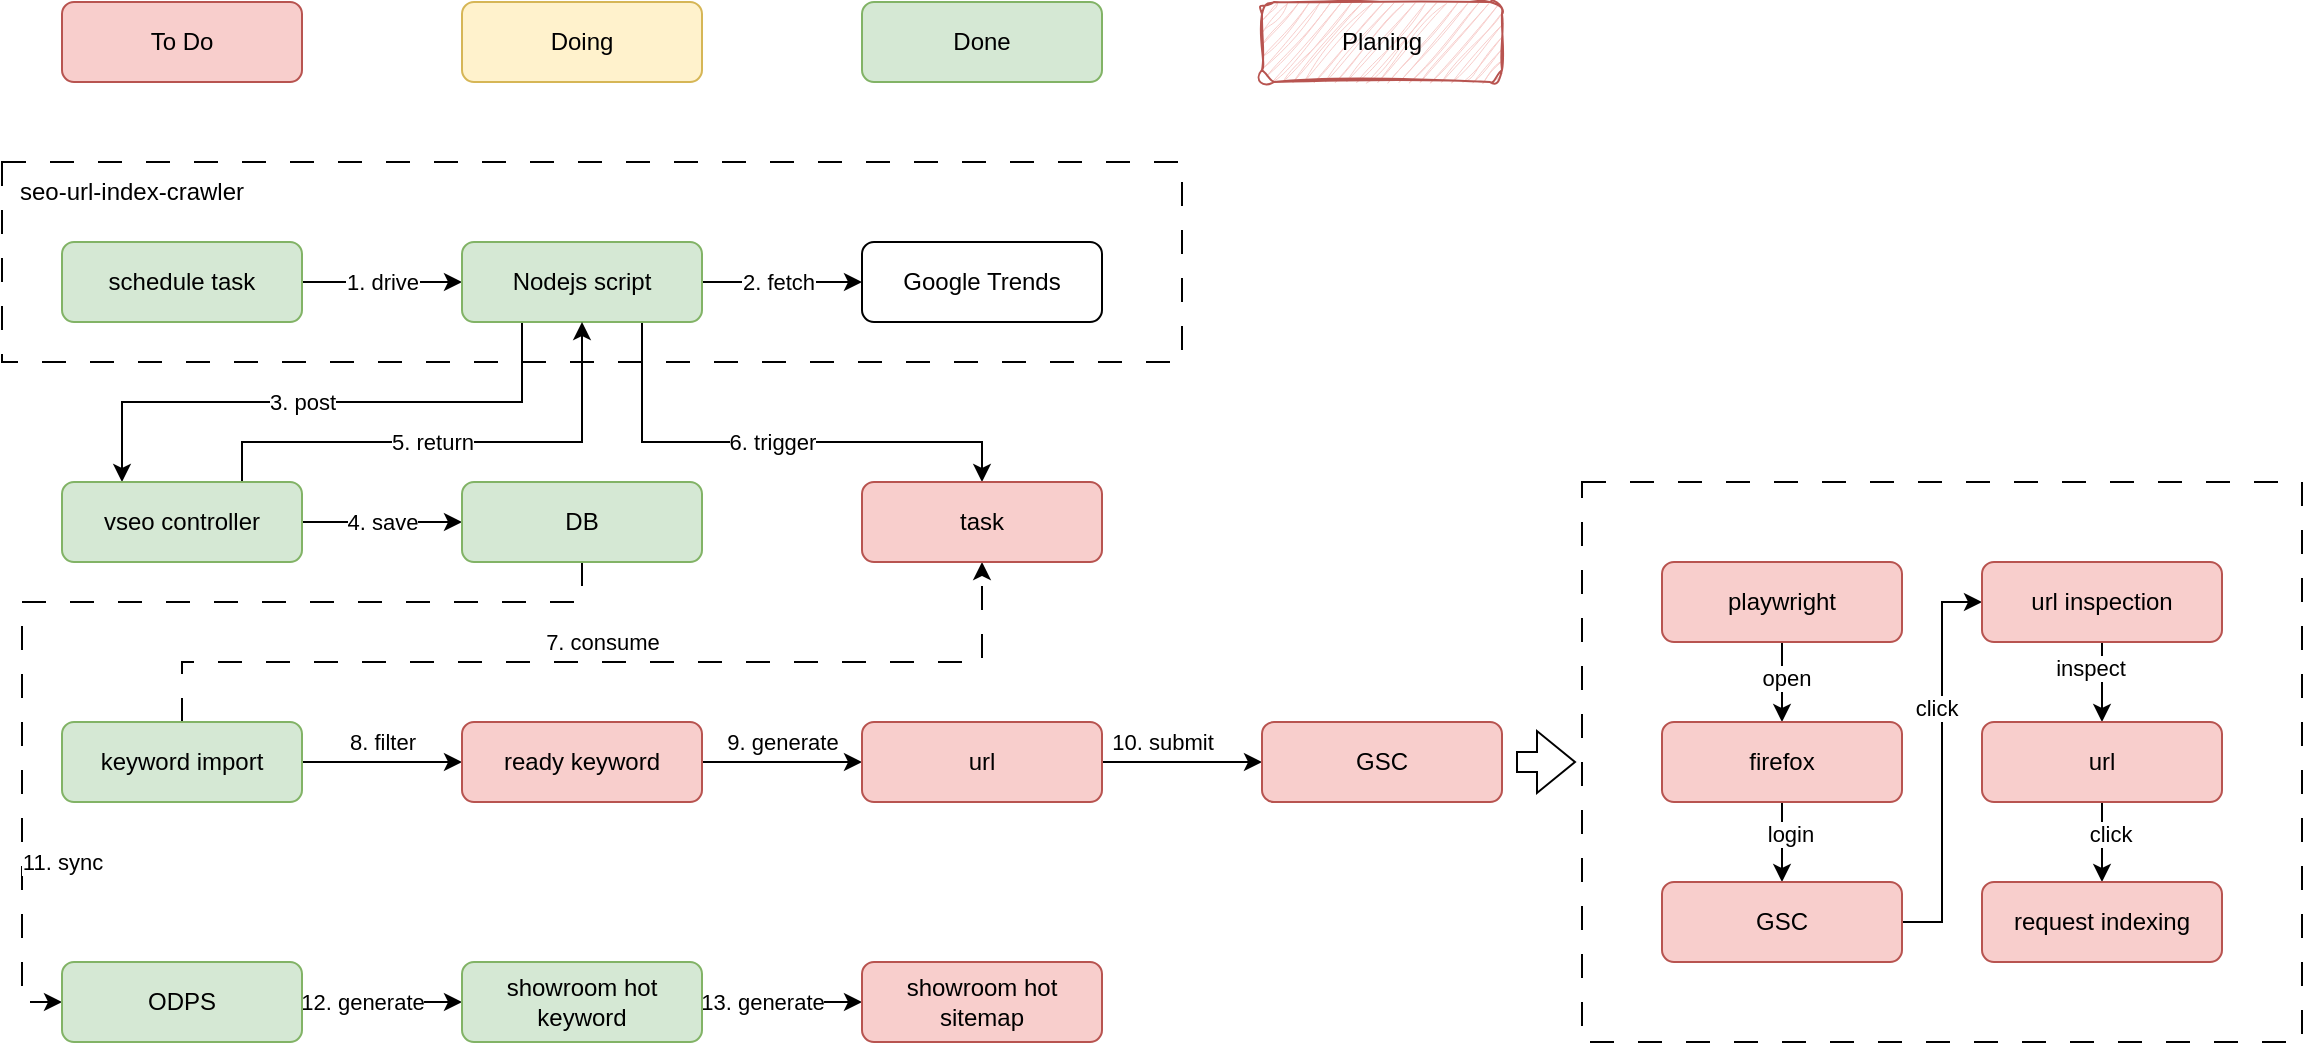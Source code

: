 <mxfile version="25.0.3">
  <diagram name="第 1 页" id="NeAjJqwawb-vGsBvaE0D">
    <mxGraphModel dx="1417" dy="650" grid="1" gridSize="10" guides="1" tooltips="1" connect="1" arrows="1" fold="1" page="1" pageScale="1" pageWidth="827" pageHeight="1169" math="0" shadow="0">
      <root>
        <mxCell id="0" />
        <mxCell id="1" parent="0" />
        <mxCell id="OePDqjrf2KnO5LCEMTXo-55" value="" style="rounded=0;whiteSpace=wrap;html=1;dashed=1;dashPattern=12 12;" vertex="1" parent="1">
          <mxGeometry x="10" y="200" width="590" height="100" as="geometry" />
        </mxCell>
        <mxCell id="OePDqjrf2KnO5LCEMTXo-36" value="" style="rounded=0;whiteSpace=wrap;html=1;gradientColor=none;fillColor=none;dashed=1;dashPattern=12 12;" vertex="1" parent="1">
          <mxGeometry x="800" y="360" width="360" height="280" as="geometry" />
        </mxCell>
        <mxCell id="OePDqjrf2KnO5LCEMTXo-23" value="9. generate" style="edgeStyle=orthogonalEdgeStyle;rounded=0;orthogonalLoop=1;jettySize=auto;html=1;exitX=1;exitY=0.5;exitDx=0;exitDy=0;entryX=0;entryY=0.5;entryDx=0;entryDy=0;" edge="1" parent="1" source="OePDqjrf2KnO5LCEMTXo-18" target="8Q0krdsWyiELvTqHaa9v-13">
          <mxGeometry y="10" relative="1" as="geometry">
            <mxPoint as="offset" />
          </mxGeometry>
        </mxCell>
        <mxCell id="8Q0krdsWyiELvTqHaa9v-1" value="Doing" style="rounded=1;whiteSpace=wrap;html=1;fillColor=#fff2cc;strokeColor=#d6b656;" parent="1" vertex="1">
          <mxGeometry x="240" y="120" width="120" height="40" as="geometry" />
        </mxCell>
        <mxCell id="8Q0krdsWyiELvTqHaa9v-2" value="To Do" style="rounded=1;whiteSpace=wrap;html=1;fillColor=#f8cecc;strokeColor=#b85450;" parent="1" vertex="1">
          <mxGeometry x="40" y="120" width="120" height="40" as="geometry" />
        </mxCell>
        <mxCell id="8Q0krdsWyiELvTqHaa9v-3" value="Done" style="rounded=1;whiteSpace=wrap;html=1;fillColor=#d5e8d4;strokeColor=#82b366;" parent="1" vertex="1">
          <mxGeometry x="440" y="120" width="120" height="40" as="geometry" />
        </mxCell>
        <mxCell id="8Q0krdsWyiELvTqHaa9v-4" value="Planing" style="rounded=1;whiteSpace=wrap;html=1;align=center;fillColor=#f8cecc;strokeColor=#b85450;sketch=1;curveFitting=1;jiggle=2;" parent="1" vertex="1">
          <mxGeometry x="640" y="120" width="120" height="40" as="geometry" />
        </mxCell>
        <mxCell id="OePDqjrf2KnO5LCEMTXo-1" style="edgeStyle=orthogonalEdgeStyle;rounded=0;orthogonalLoop=1;jettySize=auto;html=1;exitX=1;exitY=0.5;exitDx=0;exitDy=0;entryX=0;entryY=0.5;entryDx=0;entryDy=0;" edge="1" parent="1" source="8Q0krdsWyiELvTqHaa9v-5" target="8Q0krdsWyiELvTqHaa9v-6">
          <mxGeometry relative="1" as="geometry" />
        </mxCell>
        <mxCell id="OePDqjrf2KnO5LCEMTXo-4" value="1. drive" style="edgeLabel;html=1;align=center;verticalAlign=middle;resizable=0;points=[];" vertex="1" connectable="0" parent="OePDqjrf2KnO5LCEMTXo-1">
          <mxGeometry x="-0.45" y="3" relative="1" as="geometry">
            <mxPoint x="18" y="3" as="offset" />
          </mxGeometry>
        </mxCell>
        <mxCell id="8Q0krdsWyiELvTqHaa9v-5" value="schedule task" style="rounded=1;whiteSpace=wrap;html=1;fillColor=#d5e8d4;strokeColor=#82b366;" parent="1" vertex="1">
          <mxGeometry x="40" y="240" width="120" height="40" as="geometry" />
        </mxCell>
        <mxCell id="OePDqjrf2KnO5LCEMTXo-2" style="edgeStyle=orthogonalEdgeStyle;rounded=0;orthogonalLoop=1;jettySize=auto;html=1;exitX=1;exitY=0.5;exitDx=0;exitDy=0;entryX=0;entryY=0.5;entryDx=0;entryDy=0;" edge="1" parent="1" source="8Q0krdsWyiELvTqHaa9v-6" target="8Q0krdsWyiELvTqHaa9v-7">
          <mxGeometry relative="1" as="geometry" />
        </mxCell>
        <mxCell id="OePDqjrf2KnO5LCEMTXo-3" value="2. fetch" style="edgeLabel;html=1;align=center;verticalAlign=middle;resizable=0;points=[];" vertex="1" connectable="0" parent="OePDqjrf2KnO5LCEMTXo-2">
          <mxGeometry x="-0.05" y="-2" relative="1" as="geometry">
            <mxPoint y="-2" as="offset" />
          </mxGeometry>
        </mxCell>
        <mxCell id="OePDqjrf2KnO5LCEMTXo-5" style="edgeStyle=orthogonalEdgeStyle;rounded=0;orthogonalLoop=1;jettySize=auto;html=1;exitX=0.25;exitY=1;exitDx=0;exitDy=0;entryX=0.25;entryY=0;entryDx=0;entryDy=0;" edge="1" parent="1" source="8Q0krdsWyiELvTqHaa9v-6" target="8Q0krdsWyiELvTqHaa9v-8">
          <mxGeometry relative="1" as="geometry" />
        </mxCell>
        <mxCell id="OePDqjrf2KnO5LCEMTXo-6" value="3. post" style="edgeLabel;html=1;align=center;verticalAlign=middle;resizable=0;points=[];" vertex="1" connectable="0" parent="OePDqjrf2KnO5LCEMTXo-5">
          <mxGeometry x="0.014" y="-6" relative="1" as="geometry">
            <mxPoint x="-8" y="6" as="offset" />
          </mxGeometry>
        </mxCell>
        <mxCell id="OePDqjrf2KnO5LCEMTXo-57" value="6. trigger" style="edgeStyle=orthogonalEdgeStyle;rounded=0;orthogonalLoop=1;jettySize=auto;html=1;exitX=0.75;exitY=1;exitDx=0;exitDy=0;entryX=0.5;entryY=0;entryDx=0;entryDy=0;" edge="1" parent="1" source="8Q0krdsWyiELvTqHaa9v-6" target="OePDqjrf2KnO5LCEMTXo-13">
          <mxGeometry relative="1" as="geometry">
            <Array as="points">
              <mxPoint x="330" y="340" />
              <mxPoint x="500" y="340" />
            </Array>
          </mxGeometry>
        </mxCell>
        <mxCell id="8Q0krdsWyiELvTqHaa9v-6" value="Nodejs script" style="rounded=1;whiteSpace=wrap;html=1;fillColor=#d5e8d4;strokeColor=#82b366;" parent="1" vertex="1">
          <mxGeometry x="240" y="240" width="120" height="40" as="geometry" />
        </mxCell>
        <mxCell id="8Q0krdsWyiELvTqHaa9v-7" value="Google Trends" style="rounded=1;whiteSpace=wrap;html=1;" parent="1" vertex="1">
          <mxGeometry x="440" y="240" width="120" height="40" as="geometry" />
        </mxCell>
        <mxCell id="OePDqjrf2KnO5LCEMTXo-7" style="edgeStyle=orthogonalEdgeStyle;rounded=0;orthogonalLoop=1;jettySize=auto;html=1;exitX=1;exitY=0.5;exitDx=0;exitDy=0;entryX=0;entryY=0.5;entryDx=0;entryDy=0;" edge="1" parent="1" source="8Q0krdsWyiELvTqHaa9v-8" target="8Q0krdsWyiELvTqHaa9v-9">
          <mxGeometry relative="1" as="geometry" />
        </mxCell>
        <mxCell id="OePDqjrf2KnO5LCEMTXo-8" value="4. save" style="edgeLabel;html=1;align=center;verticalAlign=middle;resizable=0;points=[];" vertex="1" connectable="0" parent="OePDqjrf2KnO5LCEMTXo-7">
          <mxGeometry x="0.1" y="-1" relative="1" as="geometry">
            <mxPoint x="-4" y="-1" as="offset" />
          </mxGeometry>
        </mxCell>
        <mxCell id="OePDqjrf2KnO5LCEMTXo-11" style="edgeStyle=orthogonalEdgeStyle;rounded=0;orthogonalLoop=1;jettySize=auto;html=1;exitX=0.75;exitY=0;exitDx=0;exitDy=0;entryX=0.5;entryY=1;entryDx=0;entryDy=0;" edge="1" parent="1" source="8Q0krdsWyiELvTqHaa9v-8" target="8Q0krdsWyiELvTqHaa9v-6">
          <mxGeometry relative="1" as="geometry">
            <Array as="points">
              <mxPoint x="130" y="340" />
              <mxPoint x="300" y="340" />
            </Array>
          </mxGeometry>
        </mxCell>
        <mxCell id="OePDqjrf2KnO5LCEMTXo-12" value="5. return" style="edgeLabel;html=1;align=center;verticalAlign=middle;resizable=0;points=[];" vertex="1" connectable="0" parent="OePDqjrf2KnO5LCEMTXo-11">
          <mxGeometry x="-0.079" relative="1" as="geometry">
            <mxPoint as="offset" />
          </mxGeometry>
        </mxCell>
        <mxCell id="8Q0krdsWyiELvTqHaa9v-8" value="vseo controller" style="rounded=1;whiteSpace=wrap;html=1;fillColor=#d5e8d4;strokeColor=#82b366;" parent="1" vertex="1">
          <mxGeometry x="40" y="360" width="120" height="40" as="geometry" />
        </mxCell>
        <mxCell id="OePDqjrf2KnO5LCEMTXo-30" style="edgeStyle=orthogonalEdgeStyle;rounded=0;orthogonalLoop=1;jettySize=auto;html=1;exitX=0.5;exitY=1;exitDx=0;exitDy=0;entryX=0;entryY=0.5;entryDx=0;entryDy=0;dashed=1;dashPattern=12 12;" edge="1" parent="1" source="8Q0krdsWyiELvTqHaa9v-9" target="8Q0krdsWyiELvTqHaa9v-10">
          <mxGeometry relative="1" as="geometry">
            <Array as="points">
              <mxPoint x="300" y="420" />
              <mxPoint x="20" y="420" />
              <mxPoint x="20" y="620" />
            </Array>
          </mxGeometry>
        </mxCell>
        <mxCell id="OePDqjrf2KnO5LCEMTXo-31" value="11. sync" style="edgeLabel;html=1;align=center;verticalAlign=middle;resizable=0;points=[];" vertex="1" connectable="0" parent="OePDqjrf2KnO5LCEMTXo-30">
          <mxGeometry x="0.733" y="1" relative="1" as="geometry">
            <mxPoint x="19" y="-21" as="offset" />
          </mxGeometry>
        </mxCell>
        <mxCell id="8Q0krdsWyiELvTqHaa9v-9" value="DB" style="rounded=1;whiteSpace=wrap;html=1;fillColor=#d5e8d4;strokeColor=#82b366;" parent="1" vertex="1">
          <mxGeometry x="240" y="360" width="120" height="40" as="geometry" />
        </mxCell>
        <mxCell id="OePDqjrf2KnO5LCEMTXo-26" style="edgeStyle=orthogonalEdgeStyle;rounded=0;orthogonalLoop=1;jettySize=auto;html=1;exitX=1;exitY=0.5;exitDx=0;exitDy=0;entryX=0;entryY=0.5;entryDx=0;entryDy=0;" edge="1" parent="1" source="8Q0krdsWyiELvTqHaa9v-10" target="8Q0krdsWyiELvTqHaa9v-11">
          <mxGeometry relative="1" as="geometry" />
        </mxCell>
        <mxCell id="OePDqjrf2KnO5LCEMTXo-27" value="12. generate" style="edgeLabel;html=1;align=center;verticalAlign=middle;resizable=0;points=[];" vertex="1" connectable="0" parent="OePDqjrf2KnO5LCEMTXo-26">
          <mxGeometry x="-0.025" y="-2" relative="1" as="geometry">
            <mxPoint x="-9" y="-2" as="offset" />
          </mxGeometry>
        </mxCell>
        <mxCell id="8Q0krdsWyiELvTqHaa9v-10" value="ODPS" style="rounded=1;whiteSpace=wrap;html=1;fillColor=#d5e8d4;strokeColor=#82b366;" parent="1" vertex="1">
          <mxGeometry x="40" y="600" width="120" height="40" as="geometry" />
        </mxCell>
        <mxCell id="OePDqjrf2KnO5LCEMTXo-28" style="edgeStyle=orthogonalEdgeStyle;rounded=0;orthogonalLoop=1;jettySize=auto;html=1;exitX=1;exitY=0.5;exitDx=0;exitDy=0;entryX=0;entryY=0.5;entryDx=0;entryDy=0;" edge="1" parent="1" source="8Q0krdsWyiELvTqHaa9v-11" target="8Q0krdsWyiELvTqHaa9v-12">
          <mxGeometry relative="1" as="geometry" />
        </mxCell>
        <mxCell id="OePDqjrf2KnO5LCEMTXo-29" value="13. generate" style="edgeLabel;html=1;align=center;verticalAlign=middle;resizable=0;points=[];" vertex="1" connectable="0" parent="OePDqjrf2KnO5LCEMTXo-28">
          <mxGeometry y="-1" relative="1" as="geometry">
            <mxPoint x="-10" y="-1" as="offset" />
          </mxGeometry>
        </mxCell>
        <mxCell id="8Q0krdsWyiELvTqHaa9v-11" value="showroom hot keyword" style="rounded=1;whiteSpace=wrap;html=1;fillColor=#d5e8d4;strokeColor=#82b366;" parent="1" vertex="1">
          <mxGeometry x="240" y="600" width="120" height="40" as="geometry" />
        </mxCell>
        <mxCell id="8Q0krdsWyiELvTqHaa9v-12" value="showroom hot sitemap" style="rounded=1;whiteSpace=wrap;html=1;fillColor=#f8cecc;strokeColor=#b85450;" parent="1" vertex="1">
          <mxGeometry x="440" y="600" width="120" height="40" as="geometry" />
        </mxCell>
        <mxCell id="OePDqjrf2KnO5LCEMTXo-24" style="edgeStyle=orthogonalEdgeStyle;rounded=0;orthogonalLoop=1;jettySize=auto;html=1;exitX=1;exitY=0.5;exitDx=0;exitDy=0;entryX=0;entryY=0.5;entryDx=0;entryDy=0;" edge="1" parent="1" source="8Q0krdsWyiELvTqHaa9v-13" target="8Q0krdsWyiELvTqHaa9v-15">
          <mxGeometry relative="1" as="geometry" />
        </mxCell>
        <mxCell id="OePDqjrf2KnO5LCEMTXo-25" value="10. submit" style="edgeLabel;html=1;align=center;verticalAlign=middle;resizable=0;points=[];" vertex="1" connectable="0" parent="OePDqjrf2KnO5LCEMTXo-24">
          <mxGeometry x="0.025" y="4" relative="1" as="geometry">
            <mxPoint x="-11" y="-6" as="offset" />
          </mxGeometry>
        </mxCell>
        <mxCell id="8Q0krdsWyiELvTqHaa9v-13" value="url" style="rounded=1;whiteSpace=wrap;html=1;fillColor=#f8cecc;strokeColor=#b85450;" parent="1" vertex="1">
          <mxGeometry x="440" y="480" width="120" height="40" as="geometry" />
        </mxCell>
        <mxCell id="8Q0krdsWyiELvTqHaa9v-15" value="GSC" style="rounded=1;whiteSpace=wrap;html=1;fillColor=#f8cecc;strokeColor=#b85450;" parent="1" vertex="1">
          <mxGeometry x="640" y="480" width="120" height="40" as="geometry" />
        </mxCell>
        <mxCell id="OePDqjrf2KnO5LCEMTXo-19" style="edgeStyle=orthogonalEdgeStyle;rounded=0;orthogonalLoop=1;jettySize=auto;html=1;exitX=1;exitY=0.5;exitDx=0;exitDy=0;" edge="1" parent="1" source="8Q0krdsWyiELvTqHaa9v-16" target="OePDqjrf2KnO5LCEMTXo-18">
          <mxGeometry relative="1" as="geometry" />
        </mxCell>
        <mxCell id="OePDqjrf2KnO5LCEMTXo-20" value="8. filter" style="edgeLabel;html=1;align=center;verticalAlign=middle;resizable=0;points=[];" vertex="1" connectable="0" parent="OePDqjrf2KnO5LCEMTXo-19">
          <mxGeometry x="-0.325" y="4" relative="1" as="geometry">
            <mxPoint x="13" y="-6" as="offset" />
          </mxGeometry>
        </mxCell>
        <mxCell id="OePDqjrf2KnO5LCEMTXo-21" style="edgeStyle=orthogonalEdgeStyle;rounded=0;orthogonalLoop=1;jettySize=auto;html=1;exitX=0.5;exitY=0;exitDx=0;exitDy=0;entryX=0.5;entryY=1;entryDx=0;entryDy=0;dashed=1;dashPattern=12 12;" edge="1" parent="1" source="8Q0krdsWyiELvTqHaa9v-16" target="OePDqjrf2KnO5LCEMTXo-13">
          <mxGeometry relative="1" as="geometry">
            <Array as="points">
              <mxPoint x="100" y="450" />
              <mxPoint x="500" y="450" />
            </Array>
          </mxGeometry>
        </mxCell>
        <mxCell id="OePDqjrf2KnO5LCEMTXo-22" value="7. consume" style="edgeLabel;html=1;align=center;verticalAlign=middle;resizable=0;points=[];" vertex="1" connectable="0" parent="OePDqjrf2KnO5LCEMTXo-21">
          <mxGeometry x="-0.064" y="-2" relative="1" as="geometry">
            <mxPoint x="15" y="-12" as="offset" />
          </mxGeometry>
        </mxCell>
        <mxCell id="8Q0krdsWyiELvTqHaa9v-16" value="keyword import" style="rounded=1;whiteSpace=wrap;html=1;fillColor=#d5e8d4;strokeColor=#82b366;" parent="1" vertex="1">
          <mxGeometry x="40" y="480" width="120" height="40" as="geometry" />
        </mxCell>
        <mxCell id="OePDqjrf2KnO5LCEMTXo-13" value="task" style="rounded=1;whiteSpace=wrap;html=1;fillColor=#f8cecc;strokeColor=#b85450;" vertex="1" parent="1">
          <mxGeometry x="440" y="360" width="120" height="40" as="geometry" />
        </mxCell>
        <mxCell id="OePDqjrf2KnO5LCEMTXo-18" value="ready keyword" style="rounded=1;whiteSpace=wrap;html=1;fillColor=#f8cecc;strokeColor=#b85450;" vertex="1" parent="1">
          <mxGeometry x="240" y="480" width="120" height="40" as="geometry" />
        </mxCell>
        <mxCell id="OePDqjrf2KnO5LCEMTXo-40" style="edgeStyle=orthogonalEdgeStyle;rounded=0;orthogonalLoop=1;jettySize=auto;html=1;exitX=0.5;exitY=1;exitDx=0;exitDy=0;entryX=0.5;entryY=0;entryDx=0;entryDy=0;" edge="1" parent="1" source="OePDqjrf2KnO5LCEMTXo-37" target="OePDqjrf2KnO5LCEMTXo-38">
          <mxGeometry relative="1" as="geometry" />
        </mxCell>
        <mxCell id="OePDqjrf2KnO5LCEMTXo-43" value="open" style="edgeLabel;html=1;align=center;verticalAlign=middle;resizable=0;points=[];" vertex="1" connectable="0" parent="OePDqjrf2KnO5LCEMTXo-40">
          <mxGeometry x="-0.1" y="2" relative="1" as="geometry">
            <mxPoint as="offset" />
          </mxGeometry>
        </mxCell>
        <mxCell id="OePDqjrf2KnO5LCEMTXo-37" value="playwright" style="rounded=1;whiteSpace=wrap;html=1;fillColor=#f8cecc;strokeColor=#b85450;" vertex="1" parent="1">
          <mxGeometry x="840" y="400" width="120" height="40" as="geometry" />
        </mxCell>
        <mxCell id="OePDqjrf2KnO5LCEMTXo-41" style="edgeStyle=orthogonalEdgeStyle;rounded=0;orthogonalLoop=1;jettySize=auto;html=1;exitX=0.5;exitY=1;exitDx=0;exitDy=0;entryX=0.5;entryY=0;entryDx=0;entryDy=0;" edge="1" parent="1" source="OePDqjrf2KnO5LCEMTXo-38" target="OePDqjrf2KnO5LCEMTXo-39">
          <mxGeometry relative="1" as="geometry" />
        </mxCell>
        <mxCell id="OePDqjrf2KnO5LCEMTXo-44" value="login" style="edgeLabel;html=1;align=center;verticalAlign=middle;resizable=0;points=[];" vertex="1" connectable="0" parent="OePDqjrf2KnO5LCEMTXo-41">
          <mxGeometry x="-0.2" y="4" relative="1" as="geometry">
            <mxPoint as="offset" />
          </mxGeometry>
        </mxCell>
        <mxCell id="OePDqjrf2KnO5LCEMTXo-38" value="firefox" style="rounded=1;whiteSpace=wrap;html=1;fillColor=#f8cecc;strokeColor=#b85450;" vertex="1" parent="1">
          <mxGeometry x="840" y="480" width="120" height="40" as="geometry" />
        </mxCell>
        <mxCell id="OePDqjrf2KnO5LCEMTXo-45" style="edgeStyle=orthogonalEdgeStyle;rounded=0;orthogonalLoop=1;jettySize=auto;html=1;exitX=1;exitY=0.5;exitDx=0;exitDy=0;entryX=0;entryY=0.5;entryDx=0;entryDy=0;" edge="1" parent="1" source="OePDqjrf2KnO5LCEMTXo-39" target="OePDqjrf2KnO5LCEMTXo-42">
          <mxGeometry relative="1" as="geometry" />
        </mxCell>
        <mxCell id="OePDqjrf2KnO5LCEMTXo-46" value="click" style="edgeLabel;html=1;align=center;verticalAlign=middle;resizable=0;points=[];" vertex="1" connectable="0" parent="OePDqjrf2KnO5LCEMTXo-45">
          <mxGeometry x="0.27" y="4" relative="1" as="geometry">
            <mxPoint x="1" as="offset" />
          </mxGeometry>
        </mxCell>
        <mxCell id="OePDqjrf2KnO5LCEMTXo-39" value="GSC" style="rounded=1;whiteSpace=wrap;html=1;fillColor=#f8cecc;strokeColor=#b85450;" vertex="1" parent="1">
          <mxGeometry x="840" y="560" width="120" height="40" as="geometry" />
        </mxCell>
        <mxCell id="OePDqjrf2KnO5LCEMTXo-48" style="edgeStyle=orthogonalEdgeStyle;rounded=0;orthogonalLoop=1;jettySize=auto;html=1;exitX=0.5;exitY=1;exitDx=0;exitDy=0;entryX=0.5;entryY=0;entryDx=0;entryDy=0;" edge="1" parent="1" source="OePDqjrf2KnO5LCEMTXo-42" target="OePDqjrf2KnO5LCEMTXo-47">
          <mxGeometry relative="1" as="geometry" />
        </mxCell>
        <mxCell id="OePDqjrf2KnO5LCEMTXo-49" value="inspect" style="edgeLabel;html=1;align=center;verticalAlign=middle;resizable=0;points=[];" vertex="1" connectable="0" parent="OePDqjrf2KnO5LCEMTXo-48">
          <mxGeometry x="-0.35" y="-6" relative="1" as="geometry">
            <mxPoint as="offset" />
          </mxGeometry>
        </mxCell>
        <mxCell id="OePDqjrf2KnO5LCEMTXo-42" value="url inspection" style="rounded=1;whiteSpace=wrap;html=1;fillColor=#f8cecc;strokeColor=#b85450;" vertex="1" parent="1">
          <mxGeometry x="1000" y="400" width="120" height="40" as="geometry" />
        </mxCell>
        <mxCell id="OePDqjrf2KnO5LCEMTXo-51" style="edgeStyle=orthogonalEdgeStyle;rounded=0;orthogonalLoop=1;jettySize=auto;html=1;exitX=0.5;exitY=1;exitDx=0;exitDy=0;entryX=0.5;entryY=0;entryDx=0;entryDy=0;" edge="1" parent="1" source="OePDqjrf2KnO5LCEMTXo-47" target="OePDqjrf2KnO5LCEMTXo-50">
          <mxGeometry relative="1" as="geometry" />
        </mxCell>
        <mxCell id="OePDqjrf2KnO5LCEMTXo-52" value="click" style="edgeLabel;html=1;align=center;verticalAlign=middle;resizable=0;points=[];" vertex="1" connectable="0" parent="OePDqjrf2KnO5LCEMTXo-51">
          <mxGeometry x="-0.2" y="4" relative="1" as="geometry">
            <mxPoint as="offset" />
          </mxGeometry>
        </mxCell>
        <mxCell id="OePDqjrf2KnO5LCEMTXo-47" value="url" style="rounded=1;whiteSpace=wrap;html=1;fillColor=#f8cecc;strokeColor=#b85450;" vertex="1" parent="1">
          <mxGeometry x="1000" y="480" width="120" height="40" as="geometry" />
        </mxCell>
        <mxCell id="OePDqjrf2KnO5LCEMTXo-50" value="request indexing" style="rounded=1;whiteSpace=wrap;html=1;fillColor=#f8cecc;strokeColor=#b85450;" vertex="1" parent="1">
          <mxGeometry x="1000" y="560" width="120" height="40" as="geometry" />
        </mxCell>
        <mxCell id="OePDqjrf2KnO5LCEMTXo-54" value="" style="shape=flexArrow;endArrow=classic;html=1;rounded=0;entryX=0;entryY=0.5;entryDx=0;entryDy=0;" edge="1" parent="1">
          <mxGeometry width="50" height="50" relative="1" as="geometry">
            <mxPoint x="767" y="500" as="sourcePoint" />
            <mxPoint x="797" y="500" as="targetPoint" />
          </mxGeometry>
        </mxCell>
        <mxCell id="OePDqjrf2KnO5LCEMTXo-56" value="seo-url-index-crawler" style="text;html=1;align=center;verticalAlign=middle;whiteSpace=wrap;rounded=0;" vertex="1" parent="1">
          <mxGeometry x="10" y="200" width="130" height="30" as="geometry" />
        </mxCell>
      </root>
    </mxGraphModel>
  </diagram>
</mxfile>
